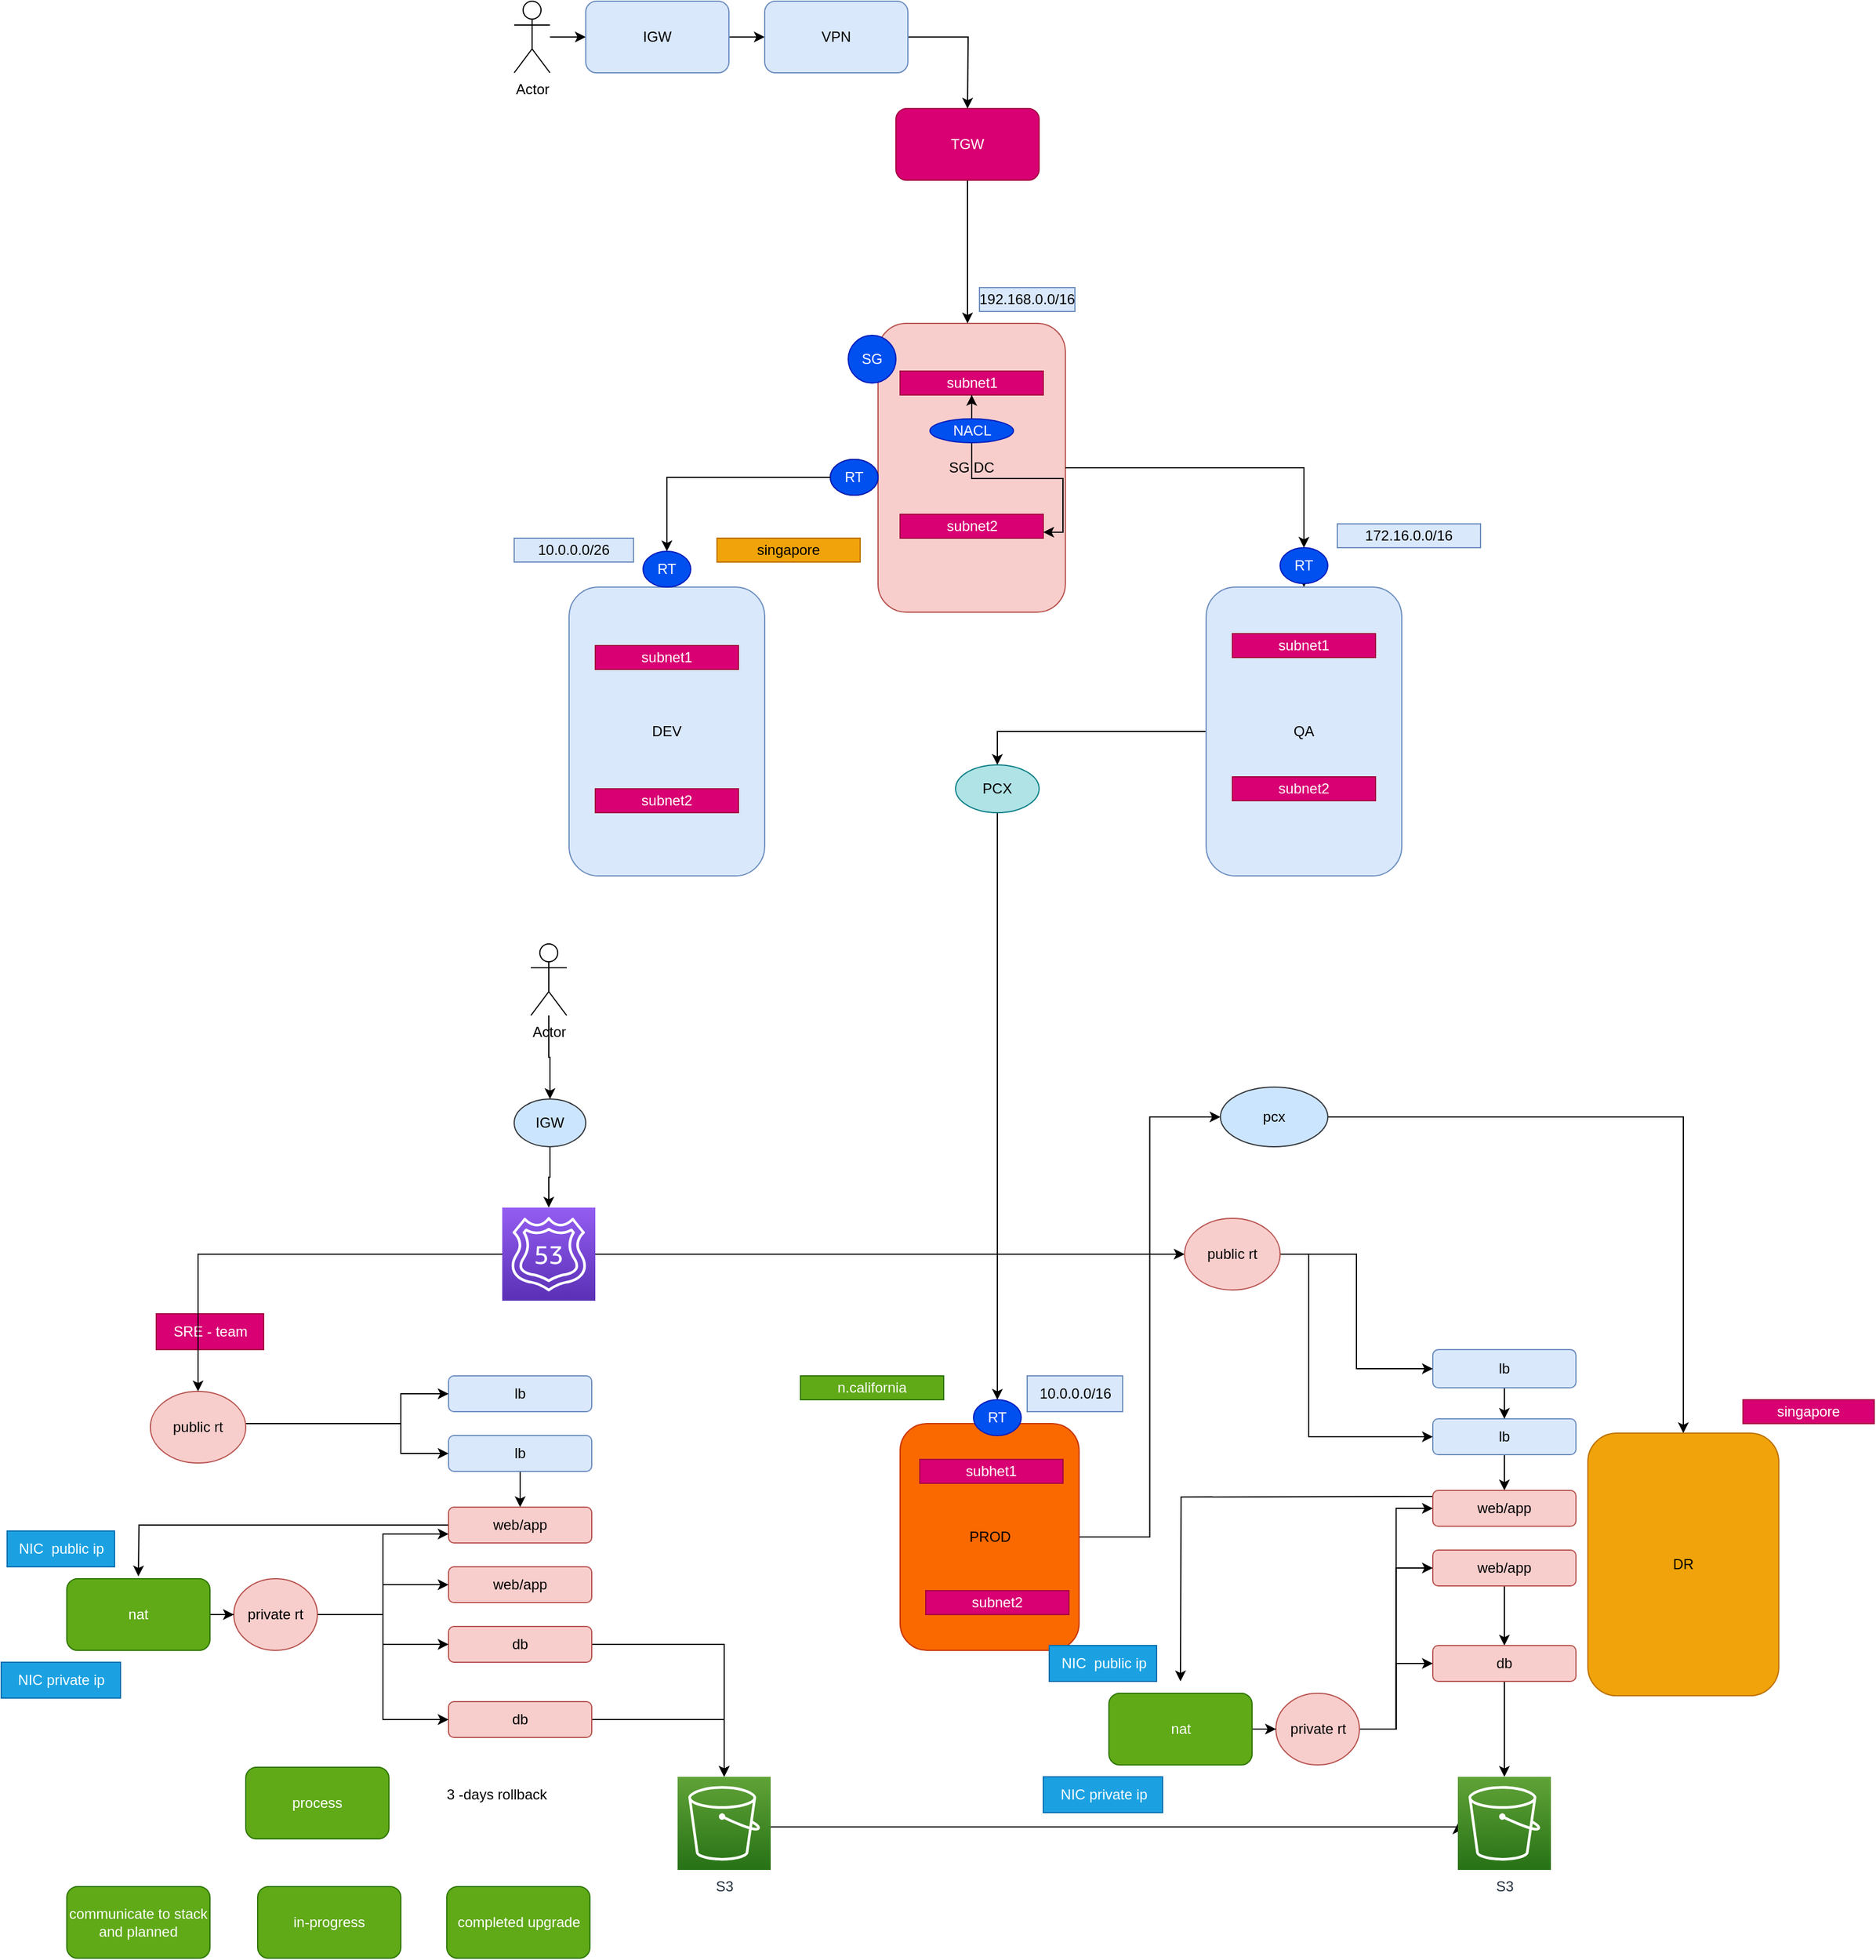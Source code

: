 <mxfile version="21.8.2" type="device">
  <diagram name="Page-1" id="R3eg-mdfZnPCtV598-A5">
    <mxGraphModel dx="2668" dy="1988" grid="1" gridSize="10" guides="1" tooltips="1" connect="1" arrows="1" fold="1" page="1" pageScale="1" pageWidth="850" pageHeight="1100" math="0" shadow="0">
      <root>
        <mxCell id="0" />
        <mxCell id="1" parent="0" />
        <mxCell id="FHpTiLL-hfbK0YaAA4z2-10" style="edgeStyle=orthogonalEdgeStyle;rounded=0;orthogonalLoop=1;jettySize=auto;html=1;entryX=0.5;entryY=0;entryDx=0;entryDy=0;" parent="1" source="FHpTiLL-hfbK0YaAA4z2-26" target="FHpTiLL-hfbK0YaAA4z2-2" edge="1">
          <mxGeometry relative="1" as="geometry" />
        </mxCell>
        <mxCell id="FHpTiLL-hfbK0YaAA4z2-11" style="edgeStyle=orthogonalEdgeStyle;rounded=0;orthogonalLoop=1;jettySize=auto;html=1;entryX=0.5;entryY=0;entryDx=0;entryDy=0;" parent="1" source="FHpTiLL-hfbK0YaAA4z2-28" target="FHpTiLL-hfbK0YaAA4z2-3" edge="1">
          <mxGeometry relative="1" as="geometry" />
        </mxCell>
        <mxCell id="FHpTiLL-hfbK0YaAA4z2-1" value="SG DC" style="rounded=1;whiteSpace=wrap;html=1;fillColor=#f8cecc;strokeColor=#b85450;" parent="1" vertex="1">
          <mxGeometry x="305" y="-80" width="157" height="242" as="geometry" />
        </mxCell>
        <mxCell id="FHpTiLL-hfbK0YaAA4z2-2" value="DEV" style="rounded=1;whiteSpace=wrap;html=1;fillColor=#dae8fc;strokeColor=#6c8ebf;" parent="1" vertex="1">
          <mxGeometry x="46" y="141" width="164" height="242" as="geometry" />
        </mxCell>
        <mxCell id="Bct9v7tW5X9Kv2HivTZW-4" style="edgeStyle=orthogonalEdgeStyle;rounded=0;orthogonalLoop=1;jettySize=auto;html=1;entryX=0.5;entryY=0;entryDx=0;entryDy=0;" parent="1" source="FHpTiLL-hfbK0YaAA4z2-3" target="Bct9v7tW5X9Kv2HivTZW-1" edge="1">
          <mxGeometry relative="1" as="geometry" />
        </mxCell>
        <mxCell id="FHpTiLL-hfbK0YaAA4z2-3" value="QA" style="rounded=1;whiteSpace=wrap;html=1;fillColor=#dae8fc;strokeColor=#6c8ebf;" parent="1" vertex="1">
          <mxGeometry x="580" y="141" width="164" height="242" as="geometry" />
        </mxCell>
        <mxCell id="FHpTiLL-hfbK0YaAA4z2-14" value="" style="edgeStyle=orthogonalEdgeStyle;rounded=0;orthogonalLoop=1;jettySize=auto;html=1;" parent="1" source="FHpTiLL-hfbK0YaAA4z2-12" target="FHpTiLL-hfbK0YaAA4z2-13" edge="1">
          <mxGeometry relative="1" as="geometry" />
        </mxCell>
        <mxCell id="FHpTiLL-hfbK0YaAA4z2-12" value="Actor" style="shape=umlActor;verticalLabelPosition=bottom;verticalAlign=top;html=1;outlineConnect=0;" parent="1" vertex="1">
          <mxGeometry y="-350" width="30" height="60" as="geometry" />
        </mxCell>
        <mxCell id="FHpTiLL-hfbK0YaAA4z2-16" style="edgeStyle=orthogonalEdgeStyle;rounded=0;orthogonalLoop=1;jettySize=auto;html=1;exitX=1;exitY=0.5;exitDx=0;exitDy=0;" parent="1" source="FHpTiLL-hfbK0YaAA4z2-13" target="FHpTiLL-hfbK0YaAA4z2-15" edge="1">
          <mxGeometry relative="1" as="geometry" />
        </mxCell>
        <mxCell id="FHpTiLL-hfbK0YaAA4z2-13" value="IGW" style="rounded=1;whiteSpace=wrap;html=1;fillColor=#dae8fc;strokeColor=#6c8ebf;" parent="1" vertex="1">
          <mxGeometry x="60" y="-350" width="120" height="60" as="geometry" />
        </mxCell>
        <mxCell id="FHpTiLL-hfbK0YaAA4z2-18" style="edgeStyle=orthogonalEdgeStyle;rounded=0;orthogonalLoop=1;jettySize=auto;html=1;" parent="1" source="FHpTiLL-hfbK0YaAA4z2-15" edge="1">
          <mxGeometry relative="1" as="geometry">
            <mxPoint x="380" y="-260" as="targetPoint" />
          </mxGeometry>
        </mxCell>
        <mxCell id="FHpTiLL-hfbK0YaAA4z2-15" value="VPN" style="rounded=1;whiteSpace=wrap;html=1;fillColor=#dae8fc;strokeColor=#6c8ebf;" parent="1" vertex="1">
          <mxGeometry x="210" y="-350" width="120" height="60" as="geometry" />
        </mxCell>
        <mxCell id="FHpTiLL-hfbK0YaAA4z2-19" style="edgeStyle=orthogonalEdgeStyle;rounded=0;orthogonalLoop=1;jettySize=auto;html=1;" parent="1" source="FHpTiLL-hfbK0YaAA4z2-17" edge="1">
          <mxGeometry relative="1" as="geometry">
            <mxPoint x="380" y="-80" as="targetPoint" />
          </mxGeometry>
        </mxCell>
        <mxCell id="FHpTiLL-hfbK0YaAA4z2-17" value="TGW" style="rounded=1;whiteSpace=wrap;html=1;fillColor=#d80073;fontColor=#ffffff;strokeColor=#A50040;" parent="1" vertex="1">
          <mxGeometry x="320" y="-260" width="120" height="60" as="geometry" />
        </mxCell>
        <mxCell id="FHpTiLL-hfbK0YaAA4z2-20" value="rt" style="ellipse;whiteSpace=wrap;html=1;" parent="1" vertex="1">
          <mxGeometry x="265" y="34" width="40" height="30" as="geometry" />
        </mxCell>
        <mxCell id="FHpTiLL-hfbK0YaAA4z2-22" value="RT" style="ellipse;whiteSpace=wrap;html=1;fillColor=#0050ef;fontColor=#ffffff;strokeColor=#001DBC;" parent="1" vertex="1">
          <mxGeometry x="265" y="34" width="40" height="30" as="geometry" />
        </mxCell>
        <mxCell id="FHpTiLL-hfbK0YaAA4z2-27" value="" style="edgeStyle=orthogonalEdgeStyle;rounded=0;orthogonalLoop=1;jettySize=auto;html=1;entryX=0.5;entryY=0;entryDx=0;entryDy=0;" parent="1" source="FHpTiLL-hfbK0YaAA4z2-20" target="FHpTiLL-hfbK0YaAA4z2-26" edge="1">
          <mxGeometry relative="1" as="geometry">
            <mxPoint x="265" y="49" as="sourcePoint" />
            <mxPoint x="128" y="141" as="targetPoint" />
          </mxGeometry>
        </mxCell>
        <mxCell id="FHpTiLL-hfbK0YaAA4z2-26" value="RT" style="ellipse;whiteSpace=wrap;html=1;fillColor=#0050ef;fontColor=#ffffff;strokeColor=#001DBC;" parent="1" vertex="1">
          <mxGeometry x="108" y="111" width="40" height="30" as="geometry" />
        </mxCell>
        <mxCell id="FHpTiLL-hfbK0YaAA4z2-29" value="" style="edgeStyle=orthogonalEdgeStyle;rounded=0;orthogonalLoop=1;jettySize=auto;html=1;entryX=0.5;entryY=0;entryDx=0;entryDy=0;" parent="1" source="FHpTiLL-hfbK0YaAA4z2-1" target="FHpTiLL-hfbK0YaAA4z2-28" edge="1">
          <mxGeometry relative="1" as="geometry">
            <mxPoint x="462" y="49" as="sourcePoint" />
            <mxPoint x="662" y="138" as="targetPoint" />
          </mxGeometry>
        </mxCell>
        <mxCell id="FHpTiLL-hfbK0YaAA4z2-28" value="RT" style="ellipse;whiteSpace=wrap;html=1;fillColor=#0050ef;fontColor=#ffffff;strokeColor=#001DBC;" parent="1" vertex="1">
          <mxGeometry x="642" y="108" width="40" height="30" as="geometry" />
        </mxCell>
        <mxCell id="FHpTiLL-hfbK0YaAA4z2-30" value="10.0.0.0/26" style="whiteSpace=wrap;html=1;fillColor=#dae8fc;strokeColor=#6c8ebf;" parent="1" vertex="1">
          <mxGeometry y="100" width="100" height="20" as="geometry" />
        </mxCell>
        <mxCell id="FHpTiLL-hfbK0YaAA4z2-31" value="192.168.0.0/16" style="whiteSpace=wrap;html=1;fillColor=#dae8fc;strokeColor=#6c8ebf;" parent="1" vertex="1">
          <mxGeometry x="390" y="-110" width="80" height="20" as="geometry" />
        </mxCell>
        <mxCell id="FHpTiLL-hfbK0YaAA4z2-32" value="172.16.0.0/16" style="whiteSpace=wrap;html=1;fillColor=#dae8fc;strokeColor=#6c8ebf;" parent="1" vertex="1">
          <mxGeometry x="690" y="88" width="120" height="20" as="geometry" />
        </mxCell>
        <mxCell id="FHpTiLL-hfbK0YaAA4z2-33" value="subnet1" style="rounded=0;whiteSpace=wrap;html=1;fillColor=#d80073;fontColor=#ffffff;strokeColor=#A50040;" parent="1" vertex="1">
          <mxGeometry x="323.5" y="-40" width="120" height="20" as="geometry" />
        </mxCell>
        <mxCell id="FHpTiLL-hfbK0YaAA4z2-34" value="subnet2" style="rounded=0;whiteSpace=wrap;html=1;fillColor=#d80073;fontColor=#ffffff;strokeColor=#A50040;" parent="1" vertex="1">
          <mxGeometry x="323.5" y="80" width="120" height="20" as="geometry" />
        </mxCell>
        <mxCell id="FHpTiLL-hfbK0YaAA4z2-37" value="subnet2" style="rounded=0;whiteSpace=wrap;html=1;fillColor=#d80073;fontColor=#ffffff;strokeColor=#A50040;" parent="1" vertex="1">
          <mxGeometry x="68" y="310" width="120" height="20" as="geometry" />
        </mxCell>
        <mxCell id="FHpTiLL-hfbK0YaAA4z2-38" value="subnet1" style="rounded=0;whiteSpace=wrap;html=1;fillColor=#d80073;fontColor=#ffffff;strokeColor=#A50040;" parent="1" vertex="1">
          <mxGeometry x="68" y="190" width="120" height="20" as="geometry" />
        </mxCell>
        <mxCell id="FHpTiLL-hfbK0YaAA4z2-39" value="subnet1" style="rounded=0;whiteSpace=wrap;html=1;fillColor=#d80073;fontColor=#ffffff;strokeColor=#A50040;" parent="1" vertex="1">
          <mxGeometry x="602" y="180" width="120" height="20" as="geometry" />
        </mxCell>
        <mxCell id="FHpTiLL-hfbK0YaAA4z2-40" value="subnet2" style="rounded=0;whiteSpace=wrap;html=1;fillColor=#d80073;fontColor=#ffffff;strokeColor=#A50040;" parent="1" vertex="1">
          <mxGeometry x="602" y="300" width="120" height="20" as="geometry" />
        </mxCell>
        <mxCell id="FHpTiLL-hfbK0YaAA4z2-41" value="singapore" style="whiteSpace=wrap;html=1;fillColor=#f0a30a;fontColor=#000000;strokeColor=#BD7000;" parent="1" vertex="1">
          <mxGeometry x="170" y="100" width="120" height="20" as="geometry" />
        </mxCell>
        <mxCell id="oPE7nMQUeZW3yc57D7jl-2" style="edgeStyle=orthogonalEdgeStyle;rounded=0;orthogonalLoop=1;jettySize=auto;html=1;entryX=0.5;entryY=0;entryDx=0;entryDy=0;" parent="1" source="oPE7nMQUeZW3yc57D7jl-3" target="oPE7nMQUeZW3yc57D7jl-1" edge="1">
          <mxGeometry relative="1" as="geometry" />
        </mxCell>
        <mxCell id="oPE7nMQUeZW3yc57D7jl-5" style="edgeStyle=orthogonalEdgeStyle;rounded=0;orthogonalLoop=1;jettySize=auto;html=1;entryX=0;entryY=0.5;entryDx=0;entryDy=0;" parent="1" source="FHpTiLL-hfbK0YaAA4z2-42" target="oPE7nMQUeZW3yc57D7jl-3" edge="1">
          <mxGeometry relative="1" as="geometry" />
        </mxCell>
        <mxCell id="FHpTiLL-hfbK0YaAA4z2-42" value="PROD" style="rounded=1;whiteSpace=wrap;html=1;fillColor=#fa6800;strokeColor=#C73500;fontColor=#000000;" parent="1" vertex="1">
          <mxGeometry x="323.5" y="842" width="150" height="190" as="geometry" />
        </mxCell>
        <mxCell id="Bct9v7tW5X9Kv2HivTZW-3" style="edgeStyle=orthogonalEdgeStyle;rounded=0;orthogonalLoop=1;jettySize=auto;html=1;entryX=0.5;entryY=0;entryDx=0;entryDy=0;" parent="1" source="Bct9v7tW5X9Kv2HivTZW-1" target="Bct9v7tW5X9Kv2HivTZW-2" edge="1">
          <mxGeometry relative="1" as="geometry" />
        </mxCell>
        <mxCell id="Bct9v7tW5X9Kv2HivTZW-1" value="PCX" style="ellipse;whiteSpace=wrap;html=1;fillColor=#b0e3e6;strokeColor=#0e8088;" parent="1" vertex="1">
          <mxGeometry x="370" y="290" width="70" height="40" as="geometry" />
        </mxCell>
        <mxCell id="Bct9v7tW5X9Kv2HivTZW-2" value="RT" style="ellipse;whiteSpace=wrap;html=1;fillColor=#0050ef;fontColor=#ffffff;strokeColor=#001DBC;" parent="1" vertex="1">
          <mxGeometry x="385" y="822" width="40" height="30" as="geometry" />
        </mxCell>
        <mxCell id="Bct9v7tW5X9Kv2HivTZW-5" value="n.california" style="whiteSpace=wrap;html=1;fillColor=#60a917;fontColor=#ffffff;strokeColor=#2D7600;" parent="1" vertex="1">
          <mxGeometry x="240" y="802" width="120" height="20" as="geometry" />
        </mxCell>
        <mxCell id="Bct9v7tW5X9Kv2HivTZW-6" value="subhet1" style="rounded=0;whiteSpace=wrap;html=1;fillColor=#d80073;fontColor=#ffffff;strokeColor=#A50040;" parent="1" vertex="1">
          <mxGeometry x="340" y="872" width="120" height="20" as="geometry" />
        </mxCell>
        <mxCell id="Bct9v7tW5X9Kv2HivTZW-7" value="subnet2" style="rounded=0;whiteSpace=wrap;html=1;fillColor=#d80073;fontColor=#ffffff;strokeColor=#A50040;" parent="1" vertex="1">
          <mxGeometry x="345" y="982" width="120" height="20" as="geometry" />
        </mxCell>
        <mxCell id="oPE7nMQUeZW3yc57D7jl-33" style="edgeStyle=orthogonalEdgeStyle;rounded=0;orthogonalLoop=1;jettySize=auto;html=1;entryX=0.5;entryY=0;entryDx=0;entryDy=0;entryPerimeter=0;" parent="1" source="Bct9v7tW5X9Kv2HivTZW-8" target="oPE7nMQUeZW3yc57D7jl-26" edge="1">
          <mxGeometry relative="1" as="geometry" />
        </mxCell>
        <mxCell id="Bct9v7tW5X9Kv2HivTZW-8" value="IGW" style="ellipse;whiteSpace=wrap;html=1;fillColor=#cce5ff;strokeColor=#36393d;" parent="1" vertex="1">
          <mxGeometry y="570" width="60" height="40" as="geometry" />
        </mxCell>
        <mxCell id="LSowH349cZ2_342ZWZpB-2" value="" style="edgeStyle=orthogonalEdgeStyle;rounded=0;orthogonalLoop=1;jettySize=auto;html=1;" parent="1" source="LSowH349cZ2_342ZWZpB-1" target="FHpTiLL-hfbK0YaAA4z2-33" edge="1">
          <mxGeometry relative="1" as="geometry" />
        </mxCell>
        <mxCell id="LSowH349cZ2_342ZWZpB-3" style="edgeStyle=orthogonalEdgeStyle;rounded=0;orthogonalLoop=1;jettySize=auto;html=1;entryX=1;entryY=0.75;entryDx=0;entryDy=0;" parent="1" source="LSowH349cZ2_342ZWZpB-1" target="FHpTiLL-hfbK0YaAA4z2-34" edge="1">
          <mxGeometry relative="1" as="geometry">
            <Array as="points">
              <mxPoint x="384" y="50" />
              <mxPoint x="460" y="50" />
              <mxPoint x="460" y="95" />
            </Array>
          </mxGeometry>
        </mxCell>
        <mxCell id="LSowH349cZ2_342ZWZpB-1" value="NACL" style="ellipse;whiteSpace=wrap;html=1;fillColor=#0050ef;fontColor=#ffffff;strokeColor=#001DBC;" parent="1" vertex="1">
          <mxGeometry x="348.5" width="70" height="20" as="geometry" />
        </mxCell>
        <mxCell id="LSowH349cZ2_342ZWZpB-4" value="SG" style="ellipse;whiteSpace=wrap;html=1;fillColor=#0050ef;fontColor=#ffffff;strokeColor=#001DBC;" parent="1" vertex="1">
          <mxGeometry x="280" y="-70" width="40" height="40" as="geometry" />
        </mxCell>
        <mxCell id="Dr1yl8WTk1HrlIP7WIu5-21" style="edgeStyle=orthogonalEdgeStyle;rounded=0;orthogonalLoop=1;jettySize=auto;html=1;exitX=0.5;exitY=1;exitDx=0;exitDy=0;entryX=0.5;entryY=0;entryDx=0;entryDy=0;" parent="1" source="Dr1yl8WTk1HrlIP7WIu5-5" target="Dr1yl8WTk1HrlIP7WIu5-9" edge="1">
          <mxGeometry relative="1" as="geometry" />
        </mxCell>
        <mxCell id="Dr1yl8WTk1HrlIP7WIu5-5" value="lb" style="rounded=1;whiteSpace=wrap;html=1;fillColor=#dae8fc;strokeColor=#6c8ebf;" parent="1" vertex="1">
          <mxGeometry x="-55" y="852" width="120" height="30" as="geometry" />
        </mxCell>
        <mxCell id="Dr1yl8WTk1HrlIP7WIu5-6" value="lb" style="rounded=1;whiteSpace=wrap;html=1;fillColor=#dae8fc;strokeColor=#6c8ebf;" parent="1" vertex="1">
          <mxGeometry x="-55" y="802" width="120" height="30" as="geometry" />
        </mxCell>
        <mxCell id="Dr1yl8WTk1HrlIP7WIu5-27" style="edgeStyle=orthogonalEdgeStyle;rounded=0;orthogonalLoop=1;jettySize=auto;html=1;" parent="1" source="Dr1yl8WTk1HrlIP7WIu5-9" edge="1">
          <mxGeometry relative="1" as="geometry">
            <mxPoint x="-315" y="970" as="targetPoint" />
          </mxGeometry>
        </mxCell>
        <mxCell id="Dr1yl8WTk1HrlIP7WIu5-9" value="web/app" style="rounded=1;whiteSpace=wrap;html=1;fillColor=#f8cecc;strokeColor=#b85450;" parent="1" vertex="1">
          <mxGeometry x="-55" y="912" width="120" height="30" as="geometry" />
        </mxCell>
        <mxCell id="Dr1yl8WTk1HrlIP7WIu5-10" value="web/app" style="rounded=1;whiteSpace=wrap;html=1;fillColor=#f8cecc;strokeColor=#b85450;" parent="1" vertex="1">
          <mxGeometry x="-55" y="962" width="120" height="30" as="geometry" />
        </mxCell>
        <mxCell id="oPE7nMQUeZW3yc57D7jl-37" style="edgeStyle=orthogonalEdgeStyle;rounded=0;orthogonalLoop=1;jettySize=auto;html=1;" parent="1" source="Dr1yl8WTk1HrlIP7WIu5-11" target="oPE7nMQUeZW3yc57D7jl-11" edge="1">
          <mxGeometry relative="1" as="geometry" />
        </mxCell>
        <mxCell id="Dr1yl8WTk1HrlIP7WIu5-11" value="db" style="rounded=1;whiteSpace=wrap;html=1;fillColor=#f8cecc;strokeColor=#b85450;" parent="1" vertex="1">
          <mxGeometry x="-55" y="1012" width="120" height="30" as="geometry" />
        </mxCell>
        <mxCell id="oPE7nMQUeZW3yc57D7jl-38" style="edgeStyle=orthogonalEdgeStyle;rounded=0;orthogonalLoop=1;jettySize=auto;html=1;exitX=1;exitY=0.5;exitDx=0;exitDy=0;" parent="1" source="Dr1yl8WTk1HrlIP7WIu5-12" target="oPE7nMQUeZW3yc57D7jl-11" edge="1">
          <mxGeometry relative="1" as="geometry" />
        </mxCell>
        <mxCell id="Dr1yl8WTk1HrlIP7WIu5-12" value="db" style="rounded=1;whiteSpace=wrap;html=1;fillColor=#f8cecc;strokeColor=#b85450;" parent="1" vertex="1">
          <mxGeometry x="-55" y="1075" width="120" height="30" as="geometry" />
        </mxCell>
        <mxCell id="Dr1yl8WTk1HrlIP7WIu5-15" style="edgeStyle=orthogonalEdgeStyle;rounded=0;orthogonalLoop=1;jettySize=auto;html=1;entryX=0;entryY=0.5;entryDx=0;entryDy=0;" parent="1" source="Dr1yl8WTk1HrlIP7WIu5-13" target="Dr1yl8WTk1HrlIP7WIu5-6" edge="1">
          <mxGeometry relative="1" as="geometry">
            <Array as="points">
              <mxPoint x="-95" y="842" />
              <mxPoint x="-95" y="817" />
            </Array>
          </mxGeometry>
        </mxCell>
        <mxCell id="Dr1yl8WTk1HrlIP7WIu5-16" style="edgeStyle=orthogonalEdgeStyle;rounded=0;orthogonalLoop=1;jettySize=auto;html=1;entryX=0;entryY=0.5;entryDx=0;entryDy=0;" parent="1" source="Dr1yl8WTk1HrlIP7WIu5-13" target="Dr1yl8WTk1HrlIP7WIu5-5" edge="1">
          <mxGeometry relative="1" as="geometry">
            <Array as="points">
              <mxPoint x="-95" y="842" />
              <mxPoint x="-95" y="867" />
            </Array>
          </mxGeometry>
        </mxCell>
        <mxCell id="Dr1yl8WTk1HrlIP7WIu5-13" value="public rt" style="ellipse;whiteSpace=wrap;html=1;fillColor=#f8cecc;strokeColor=#b85450;" parent="1" vertex="1">
          <mxGeometry x="-305" y="815" width="80" height="60" as="geometry" />
        </mxCell>
        <mxCell id="Dr1yl8WTk1HrlIP7WIu5-23" value="" style="edgeStyle=orthogonalEdgeStyle;rounded=0;orthogonalLoop=1;jettySize=auto;html=1;" parent="1" source="Dr1yl8WTk1HrlIP7WIu5-22" target="Dr1yl8WTk1HrlIP7WIu5-11" edge="1">
          <mxGeometry relative="1" as="geometry" />
        </mxCell>
        <mxCell id="Dr1yl8WTk1HrlIP7WIu5-24" style="edgeStyle=orthogonalEdgeStyle;rounded=0;orthogonalLoop=1;jettySize=auto;html=1;entryX=0;entryY=0.75;entryDx=0;entryDy=0;" parent="1" source="Dr1yl8WTk1HrlIP7WIu5-22" target="Dr1yl8WTk1HrlIP7WIu5-9" edge="1">
          <mxGeometry relative="1" as="geometry" />
        </mxCell>
        <mxCell id="Dr1yl8WTk1HrlIP7WIu5-25" style="edgeStyle=orthogonalEdgeStyle;rounded=0;orthogonalLoop=1;jettySize=auto;html=1;entryX=0;entryY=0.5;entryDx=0;entryDy=0;" parent="1" source="Dr1yl8WTk1HrlIP7WIu5-22" target="Dr1yl8WTk1HrlIP7WIu5-10" edge="1">
          <mxGeometry relative="1" as="geometry" />
        </mxCell>
        <mxCell id="Dr1yl8WTk1HrlIP7WIu5-26" style="edgeStyle=orthogonalEdgeStyle;rounded=0;orthogonalLoop=1;jettySize=auto;html=1;entryX=0;entryY=0.5;entryDx=0;entryDy=0;" parent="1" source="Dr1yl8WTk1HrlIP7WIu5-22" target="Dr1yl8WTk1HrlIP7WIu5-12" edge="1">
          <mxGeometry relative="1" as="geometry" />
        </mxCell>
        <mxCell id="Dr1yl8WTk1HrlIP7WIu5-22" value="private rt" style="ellipse;whiteSpace=wrap;html=1;fillColor=#f8cecc;strokeColor=#b85450;" parent="1" vertex="1">
          <mxGeometry x="-235" y="972" width="70" height="60" as="geometry" />
        </mxCell>
        <mxCell id="Dr1yl8WTk1HrlIP7WIu5-31" style="edgeStyle=orthogonalEdgeStyle;rounded=0;orthogonalLoop=1;jettySize=auto;html=1;entryX=0;entryY=0.5;entryDx=0;entryDy=0;" parent="1" source="Dr1yl8WTk1HrlIP7WIu5-30" target="Dr1yl8WTk1HrlIP7WIu5-22" edge="1">
          <mxGeometry relative="1" as="geometry" />
        </mxCell>
        <mxCell id="Dr1yl8WTk1HrlIP7WIu5-30" value="nat" style="rounded=1;whiteSpace=wrap;html=1;fillColor=#60a917;fontColor=#ffffff;strokeColor=#2D7600;" parent="1" vertex="1">
          <mxGeometry x="-375" y="972" width="120" height="60" as="geometry" />
        </mxCell>
        <mxCell id="Dr1yl8WTk1HrlIP7WIu5-32" value="NIC&amp;nbsp; public ip" style="text;html=1;align=center;verticalAlign=middle;resizable=0;points=[];autosize=1;strokeColor=#006EAF;fillColor=#1ba1e2;fontColor=#ffffff;" parent="1" vertex="1">
          <mxGeometry x="-425" y="932" width="90" height="30" as="geometry" />
        </mxCell>
        <mxCell id="Dr1yl8WTk1HrlIP7WIu5-33" value="NIC private ip" style="text;html=1;align=center;verticalAlign=middle;resizable=0;points=[];autosize=1;strokeColor=#006EAF;fillColor=#1ba1e2;fontColor=#ffffff;" parent="1" vertex="1">
          <mxGeometry x="-430" y="1042" width="100" height="30" as="geometry" />
        </mxCell>
        <mxCell id="Dr1yl8WTk1HrlIP7WIu5-34" value="process" style="rounded=1;whiteSpace=wrap;html=1;fillColor=#60a917;fontColor=#ffffff;strokeColor=#2D7600;" parent="1" vertex="1">
          <mxGeometry x="-225" y="1130" width="120" height="60" as="geometry" />
        </mxCell>
        <mxCell id="Dr1yl8WTk1HrlIP7WIu5-35" value="in-progress" style="rounded=1;whiteSpace=wrap;html=1;fillColor=#60a917;fontColor=#ffffff;strokeColor=#2D7600;" parent="1" vertex="1">
          <mxGeometry x="-215" y="1230" width="120" height="60" as="geometry" />
        </mxCell>
        <mxCell id="Dr1yl8WTk1HrlIP7WIu5-36" value="communicate to stack and planned" style="rounded=1;whiteSpace=wrap;html=1;fillColor=#60a917;fontColor=#ffffff;strokeColor=#2D7600;" parent="1" vertex="1">
          <mxGeometry x="-375" y="1230" width="120" height="60" as="geometry" />
        </mxCell>
        <mxCell id="Dr1yl8WTk1HrlIP7WIu5-39" value="completed upgrade" style="rounded=1;whiteSpace=wrap;html=1;fillColor=#60a917;fontColor=#ffffff;strokeColor=#2D7600;" parent="1" vertex="1">
          <mxGeometry x="-56.5" y="1230" width="120" height="60" as="geometry" />
        </mxCell>
        <mxCell id="Dr1yl8WTk1HrlIP7WIu5-40" value="3 -days rollback" style="text;html=1;align=center;verticalAlign=middle;resizable=0;points=[];autosize=1;strokeColor=none;fillColor=none;" parent="1" vertex="1">
          <mxGeometry x="-70" y="1138" width="110" height="30" as="geometry" />
        </mxCell>
        <mxCell id="Dr1yl8WTk1HrlIP7WIu5-41" value="SRE - team" style="text;html=1;align=center;verticalAlign=middle;resizable=0;points=[];autosize=1;strokeColor=#A50040;fillColor=#d80073;fontColor=#ffffff;" parent="1" vertex="1">
          <mxGeometry x="-300" y="750" width="90" height="30" as="geometry" />
        </mxCell>
        <mxCell id="Dr1yl8WTk1HrlIP7WIu5-43" value="10.0.0.0/16" style="text;html=1;align=center;verticalAlign=middle;resizable=0;points=[];autosize=1;strokeColor=#6c8ebf;fillColor=#dae8fc;" parent="1" vertex="1">
          <mxGeometry x="430" y="802" width="80" height="30" as="geometry" />
        </mxCell>
        <mxCell id="oPE7nMQUeZW3yc57D7jl-1" value="DR" style="rounded=1;whiteSpace=wrap;html=1;fillColor=#f0a30a;fontColor=#000000;strokeColor=#BD7000;" parent="1" vertex="1">
          <mxGeometry x="900" y="850" width="160" height="220" as="geometry" />
        </mxCell>
        <mxCell id="oPE7nMQUeZW3yc57D7jl-3" value="pcx" style="ellipse;whiteSpace=wrap;html=1;fillColor=#cce5ff;strokeColor=#36393d;" parent="1" vertex="1">
          <mxGeometry x="592" y="560" width="90" height="50" as="geometry" />
        </mxCell>
        <mxCell id="oPE7nMQUeZW3yc57D7jl-24" style="edgeStyle=orthogonalEdgeStyle;rounded=0;orthogonalLoop=1;jettySize=auto;html=1;entryX=0;entryY=0.5;entryDx=0;entryDy=0;entryPerimeter=0;" parent="1" source="oPE7nMQUeZW3yc57D7jl-11" target="oPE7nMQUeZW3yc57D7jl-14" edge="1">
          <mxGeometry relative="1" as="geometry">
            <Array as="points">
              <mxPoint x="791" y="1180" />
            </Array>
          </mxGeometry>
        </mxCell>
        <mxCell id="oPE7nMQUeZW3yc57D7jl-11" value="S3" style="sketch=0;points=[[0,0,0],[0.25,0,0],[0.5,0,0],[0.75,0,0],[1,0,0],[0,1,0],[0.25,1,0],[0.5,1,0],[0.75,1,0],[1,1,0],[0,0.25,0],[0,0.5,0],[0,0.75,0],[1,0.25,0],[1,0.5,0],[1,0.75,0]];outlineConnect=0;fontColor=#232F3E;gradientColor=#60A337;gradientDirection=north;fillColor=#277116;strokeColor=#ffffff;dashed=0;verticalLabelPosition=bottom;verticalAlign=top;align=center;html=1;fontSize=12;fontStyle=0;aspect=fixed;shape=mxgraph.aws4.resourceIcon;resIcon=mxgraph.aws4.s3;" parent="1" vertex="1">
          <mxGeometry x="137" y="1138" width="78" height="78" as="geometry" />
        </mxCell>
        <mxCell id="oPE7nMQUeZW3yc57D7jl-14" value="S3" style="sketch=0;points=[[0,0,0],[0.25,0,0],[0.5,0,0],[0.75,0,0],[1,0,0],[0,1,0],[0.25,1,0],[0.5,1,0],[0.75,1,0],[1,1,0],[0,0.25,0],[0,0.5,0],[0,0.75,0],[1,0.25,0],[1,0.5,0],[1,0.75,0]];outlineConnect=0;fontColor=#232F3E;gradientColor=#60A337;gradientDirection=north;fillColor=#277116;strokeColor=#ffffff;dashed=0;verticalLabelPosition=bottom;verticalAlign=top;align=center;html=1;fontSize=12;fontStyle=0;aspect=fixed;shape=mxgraph.aws4.resourceIcon;resIcon=mxgraph.aws4.s3;" parent="1" vertex="1">
          <mxGeometry x="791" y="1138" width="78" height="78" as="geometry" />
        </mxCell>
        <mxCell id="oPE7nMQUeZW3yc57D7jl-15" style="edgeStyle=orthogonalEdgeStyle;rounded=0;orthogonalLoop=1;jettySize=auto;html=1;exitX=0.5;exitY=1;exitDx=0;exitDy=0;entryX=0.5;entryY=0;entryDx=0;entryDy=0;" parent="1" source="oPE7nMQUeZW3yc57D7jl-16" target="oPE7nMQUeZW3yc57D7jl-18" edge="1">
          <mxGeometry relative="1" as="geometry" />
        </mxCell>
        <mxCell id="oPE7nMQUeZW3yc57D7jl-16" value="lb" style="rounded=1;whiteSpace=wrap;html=1;fillColor=#dae8fc;strokeColor=#6c8ebf;" parent="1" vertex="1">
          <mxGeometry x="770" y="838" width="120" height="30" as="geometry" />
        </mxCell>
        <mxCell id="oPE7nMQUeZW3yc57D7jl-25" style="edgeStyle=orthogonalEdgeStyle;rounded=0;orthogonalLoop=1;jettySize=auto;html=1;entryX=0.5;entryY=0;entryDx=0;entryDy=0;" parent="1" source="oPE7nMQUeZW3yc57D7jl-17" target="oPE7nMQUeZW3yc57D7jl-16" edge="1">
          <mxGeometry relative="1" as="geometry" />
        </mxCell>
        <mxCell id="oPE7nMQUeZW3yc57D7jl-17" value="lb" style="rounded=1;whiteSpace=wrap;html=1;fillColor=#dae8fc;strokeColor=#6c8ebf;" parent="1" vertex="1">
          <mxGeometry x="770" y="780" width="120" height="32" as="geometry" />
        </mxCell>
        <mxCell id="oPE7nMQUeZW3yc57D7jl-52" style="edgeStyle=orthogonalEdgeStyle;rounded=0;orthogonalLoop=1;jettySize=auto;html=1;entryX=0.5;entryY=0;entryDx=0;entryDy=0;" parent="1" edge="1">
          <mxGeometry relative="1" as="geometry">
            <mxPoint x="770" y="903" as="sourcePoint" />
            <mxPoint x="558.5" y="1058" as="targetPoint" />
          </mxGeometry>
        </mxCell>
        <mxCell id="oPE7nMQUeZW3yc57D7jl-18" value="web/app" style="rounded=1;whiteSpace=wrap;html=1;fillColor=#f8cecc;strokeColor=#b85450;" parent="1" vertex="1">
          <mxGeometry x="770" y="898" width="120" height="30" as="geometry" />
        </mxCell>
        <mxCell id="oPE7nMQUeZW3yc57D7jl-23" style="edgeStyle=orthogonalEdgeStyle;rounded=0;orthogonalLoop=1;jettySize=auto;html=1;entryX=0.5;entryY=0;entryDx=0;entryDy=0;" parent="1" source="oPE7nMQUeZW3yc57D7jl-19" target="oPE7nMQUeZW3yc57D7jl-21" edge="1">
          <mxGeometry relative="1" as="geometry" />
        </mxCell>
        <mxCell id="oPE7nMQUeZW3yc57D7jl-19" value="web/app" style="rounded=1;whiteSpace=wrap;html=1;fillColor=#f8cecc;strokeColor=#b85450;" parent="1" vertex="1">
          <mxGeometry x="770" y="948" width="120" height="30" as="geometry" />
        </mxCell>
        <mxCell id="oPE7nMQUeZW3yc57D7jl-22" style="edgeStyle=orthogonalEdgeStyle;rounded=0;orthogonalLoop=1;jettySize=auto;html=1;" parent="1" source="oPE7nMQUeZW3yc57D7jl-21" target="oPE7nMQUeZW3yc57D7jl-14" edge="1">
          <mxGeometry relative="1" as="geometry" />
        </mxCell>
        <mxCell id="oPE7nMQUeZW3yc57D7jl-21" value="db" style="rounded=1;whiteSpace=wrap;html=1;fillColor=#f8cecc;strokeColor=#b85450;" parent="1" vertex="1">
          <mxGeometry x="770" y="1028" width="120" height="30" as="geometry" />
        </mxCell>
        <mxCell id="oPE7nMQUeZW3yc57D7jl-27" style="edgeStyle=orthogonalEdgeStyle;rounded=0;orthogonalLoop=1;jettySize=auto;html=1;entryX=0.5;entryY=0;entryDx=0;entryDy=0;" parent="1" source="oPE7nMQUeZW3yc57D7jl-26" target="Dr1yl8WTk1HrlIP7WIu5-13" edge="1">
          <mxGeometry relative="1" as="geometry" />
        </mxCell>
        <mxCell id="oPE7nMQUeZW3yc57D7jl-31" style="edgeStyle=orthogonalEdgeStyle;rounded=0;orthogonalLoop=1;jettySize=auto;html=1;" parent="1" source="oPE7nMQUeZW3yc57D7jl-26" target="oPE7nMQUeZW3yc57D7jl-28" edge="1">
          <mxGeometry relative="1" as="geometry" />
        </mxCell>
        <mxCell id="oPE7nMQUeZW3yc57D7jl-26" value="" style="sketch=0;points=[[0,0,0],[0.25,0,0],[0.5,0,0],[0.75,0,0],[1,0,0],[0,1,0],[0.25,1,0],[0.5,1,0],[0.75,1,0],[1,1,0],[0,0.25,0],[0,0.5,0],[0,0.75,0],[1,0.25,0],[1,0.5,0],[1,0.75,0]];outlineConnect=0;fontColor=#232F3E;gradientColor=#945DF2;gradientDirection=north;fillColor=#5A30B5;strokeColor=#ffffff;dashed=0;verticalLabelPosition=bottom;verticalAlign=top;align=center;html=1;fontSize=12;fontStyle=0;aspect=fixed;shape=mxgraph.aws4.resourceIcon;resIcon=mxgraph.aws4.route_53;" parent="1" vertex="1">
          <mxGeometry x="-10" y="661" width="78" height="78" as="geometry" />
        </mxCell>
        <mxCell id="oPE7nMQUeZW3yc57D7jl-29" style="edgeStyle=orthogonalEdgeStyle;rounded=0;orthogonalLoop=1;jettySize=auto;html=1;entryX=0;entryY=0.5;entryDx=0;entryDy=0;" parent="1" source="oPE7nMQUeZW3yc57D7jl-28" target="oPE7nMQUeZW3yc57D7jl-16" edge="1">
          <mxGeometry relative="1" as="geometry">
            <Array as="points">
              <mxPoint x="666" y="700" />
              <mxPoint x="666" y="853" />
            </Array>
          </mxGeometry>
        </mxCell>
        <mxCell id="oPE7nMQUeZW3yc57D7jl-30" style="edgeStyle=orthogonalEdgeStyle;rounded=0;orthogonalLoop=1;jettySize=auto;html=1;entryX=0;entryY=0.5;entryDx=0;entryDy=0;" parent="1" source="oPE7nMQUeZW3yc57D7jl-28" target="oPE7nMQUeZW3yc57D7jl-17" edge="1">
          <mxGeometry relative="1" as="geometry" />
        </mxCell>
        <mxCell id="oPE7nMQUeZW3yc57D7jl-28" value="public rt" style="ellipse;whiteSpace=wrap;html=1;fillColor=#f8cecc;strokeColor=#b85450;" parent="1" vertex="1">
          <mxGeometry x="562" y="670" width="80" height="60" as="geometry" />
        </mxCell>
        <mxCell id="oPE7nMQUeZW3yc57D7jl-36" style="edgeStyle=orthogonalEdgeStyle;rounded=0;orthogonalLoop=1;jettySize=auto;html=1;entryX=0.5;entryY=0;entryDx=0;entryDy=0;" parent="1" source="Dr1yl8WTk1HrlIP7WIu5-1" target="Bct9v7tW5X9Kv2HivTZW-8" edge="1">
          <mxGeometry relative="1" as="geometry" />
        </mxCell>
        <mxCell id="Dr1yl8WTk1HrlIP7WIu5-1" value="Actor" style="shape=umlActor;verticalLabelPosition=bottom;verticalAlign=top;html=1;outlineConnect=0;" parent="1" vertex="1">
          <mxGeometry x="14" y="440" width="30" height="60" as="geometry" />
        </mxCell>
        <mxCell id="oPE7nMQUeZW3yc57D7jl-55" style="edgeStyle=orthogonalEdgeStyle;rounded=0;orthogonalLoop=1;jettySize=auto;html=1;entryX=0;entryY=0.5;entryDx=0;entryDy=0;" parent="1" source="oPE7nMQUeZW3yc57D7jl-46" target="oPE7nMQUeZW3yc57D7jl-18" edge="1">
          <mxGeometry relative="1" as="geometry" />
        </mxCell>
        <mxCell id="oPE7nMQUeZW3yc57D7jl-56" style="edgeStyle=orthogonalEdgeStyle;rounded=0;orthogonalLoop=1;jettySize=auto;html=1;entryX=0;entryY=0.5;entryDx=0;entryDy=0;" parent="1" source="oPE7nMQUeZW3yc57D7jl-46" target="oPE7nMQUeZW3yc57D7jl-19" edge="1">
          <mxGeometry relative="1" as="geometry" />
        </mxCell>
        <mxCell id="oPE7nMQUeZW3yc57D7jl-57" style="edgeStyle=orthogonalEdgeStyle;rounded=0;orthogonalLoop=1;jettySize=auto;html=1;entryX=0;entryY=0.5;entryDx=0;entryDy=0;" parent="1" source="oPE7nMQUeZW3yc57D7jl-46" target="oPE7nMQUeZW3yc57D7jl-21" edge="1">
          <mxGeometry relative="1" as="geometry" />
        </mxCell>
        <mxCell id="oPE7nMQUeZW3yc57D7jl-46" value="private rt" style="ellipse;whiteSpace=wrap;html=1;fillColor=#f8cecc;strokeColor=#b85450;" parent="1" vertex="1">
          <mxGeometry x="638.5" y="1068" width="70" height="60" as="geometry" />
        </mxCell>
        <mxCell id="oPE7nMQUeZW3yc57D7jl-47" style="edgeStyle=orthogonalEdgeStyle;rounded=0;orthogonalLoop=1;jettySize=auto;html=1;entryX=0;entryY=0.5;entryDx=0;entryDy=0;" parent="1" source="oPE7nMQUeZW3yc57D7jl-48" target="oPE7nMQUeZW3yc57D7jl-46" edge="1">
          <mxGeometry relative="1" as="geometry" />
        </mxCell>
        <mxCell id="oPE7nMQUeZW3yc57D7jl-48" value="nat" style="rounded=1;whiteSpace=wrap;html=1;fillColor=#60a917;fontColor=#ffffff;strokeColor=#2D7600;" parent="1" vertex="1">
          <mxGeometry x="498.5" y="1068" width="120" height="60" as="geometry" />
        </mxCell>
        <mxCell id="oPE7nMQUeZW3yc57D7jl-49" value="NIC&amp;nbsp; public ip" style="text;html=1;align=center;verticalAlign=middle;resizable=0;points=[];autosize=1;strokeColor=#006EAF;fillColor=#1ba1e2;fontColor=#ffffff;" parent="1" vertex="1">
          <mxGeometry x="448.5" y="1028" width="90" height="30" as="geometry" />
        </mxCell>
        <mxCell id="oPE7nMQUeZW3yc57D7jl-50" value="NIC private ip" style="text;html=1;align=center;verticalAlign=middle;resizable=0;points=[];autosize=1;strokeColor=#006EAF;fillColor=#1ba1e2;fontColor=#ffffff;" parent="1" vertex="1">
          <mxGeometry x="443.5" y="1138" width="100" height="30" as="geometry" />
        </mxCell>
        <mxCell id="oPE7nMQUeZW3yc57D7jl-58" value="singapore" style="whiteSpace=wrap;html=1;fillColor=#d80073;fontColor=#ffffff;strokeColor=#A50040;" parent="1" vertex="1">
          <mxGeometry x="1030" y="822" width="110" height="20" as="geometry" />
        </mxCell>
      </root>
    </mxGraphModel>
  </diagram>
</mxfile>
